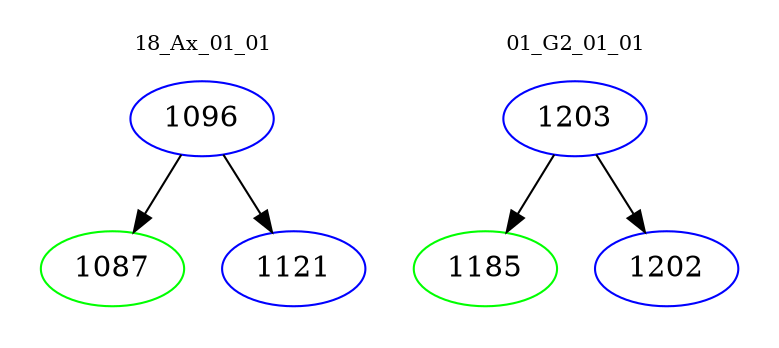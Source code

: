 digraph{
subgraph cluster_0 {
color = white
label = "18_Ax_01_01";
fontsize=10;
T0_1096 [label="1096", color="blue"]
T0_1096 -> T0_1087 [color="black"]
T0_1087 [label="1087", color="green"]
T0_1096 -> T0_1121 [color="black"]
T0_1121 [label="1121", color="blue"]
}
subgraph cluster_1 {
color = white
label = "01_G2_01_01";
fontsize=10;
T1_1203 [label="1203", color="blue"]
T1_1203 -> T1_1185 [color="black"]
T1_1185 [label="1185", color="green"]
T1_1203 -> T1_1202 [color="black"]
T1_1202 [label="1202", color="blue"]
}
}

